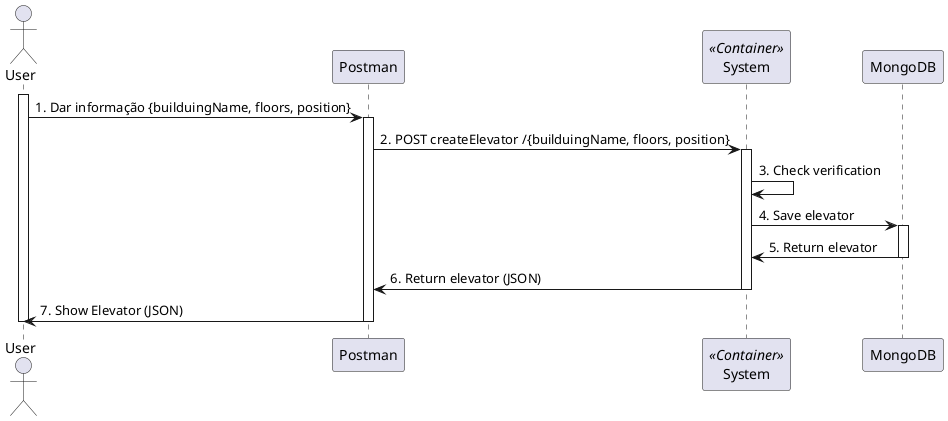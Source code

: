 @startuml
'http://plantuml.com/skinparam.html

actor User
participant Postman as "Postman"
participant System as System <<Container>>
participant MongoDB as "MongoDB"

activate User
User -> Postman :1. Dar informação {builduingName, floors, position}
activate Postman
Postman -> System :2. POST createElevator /{builduingName, floors, position}
activate System
System -> System :3. Check verification

System -> MongoDB :4. Save elevator
activate MongoDB
MongoDB -> System :5. Return elevator
deactivate MongoDB
System -> Postman :6. Return elevator (JSON)
deactivate System
Postman -> User :7. Show Elevator (JSON)
deactivate Postman
deactivate User


@enduml